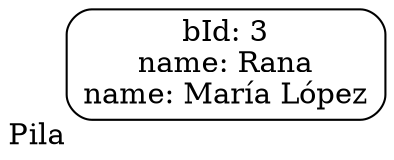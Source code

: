 digraph G {
            rankdir=LR;
            node[shape=Mrecord];
        Pila[xlabel="Pila" label="bId: 3\nname: Rana\nname: María López\n"];
}
